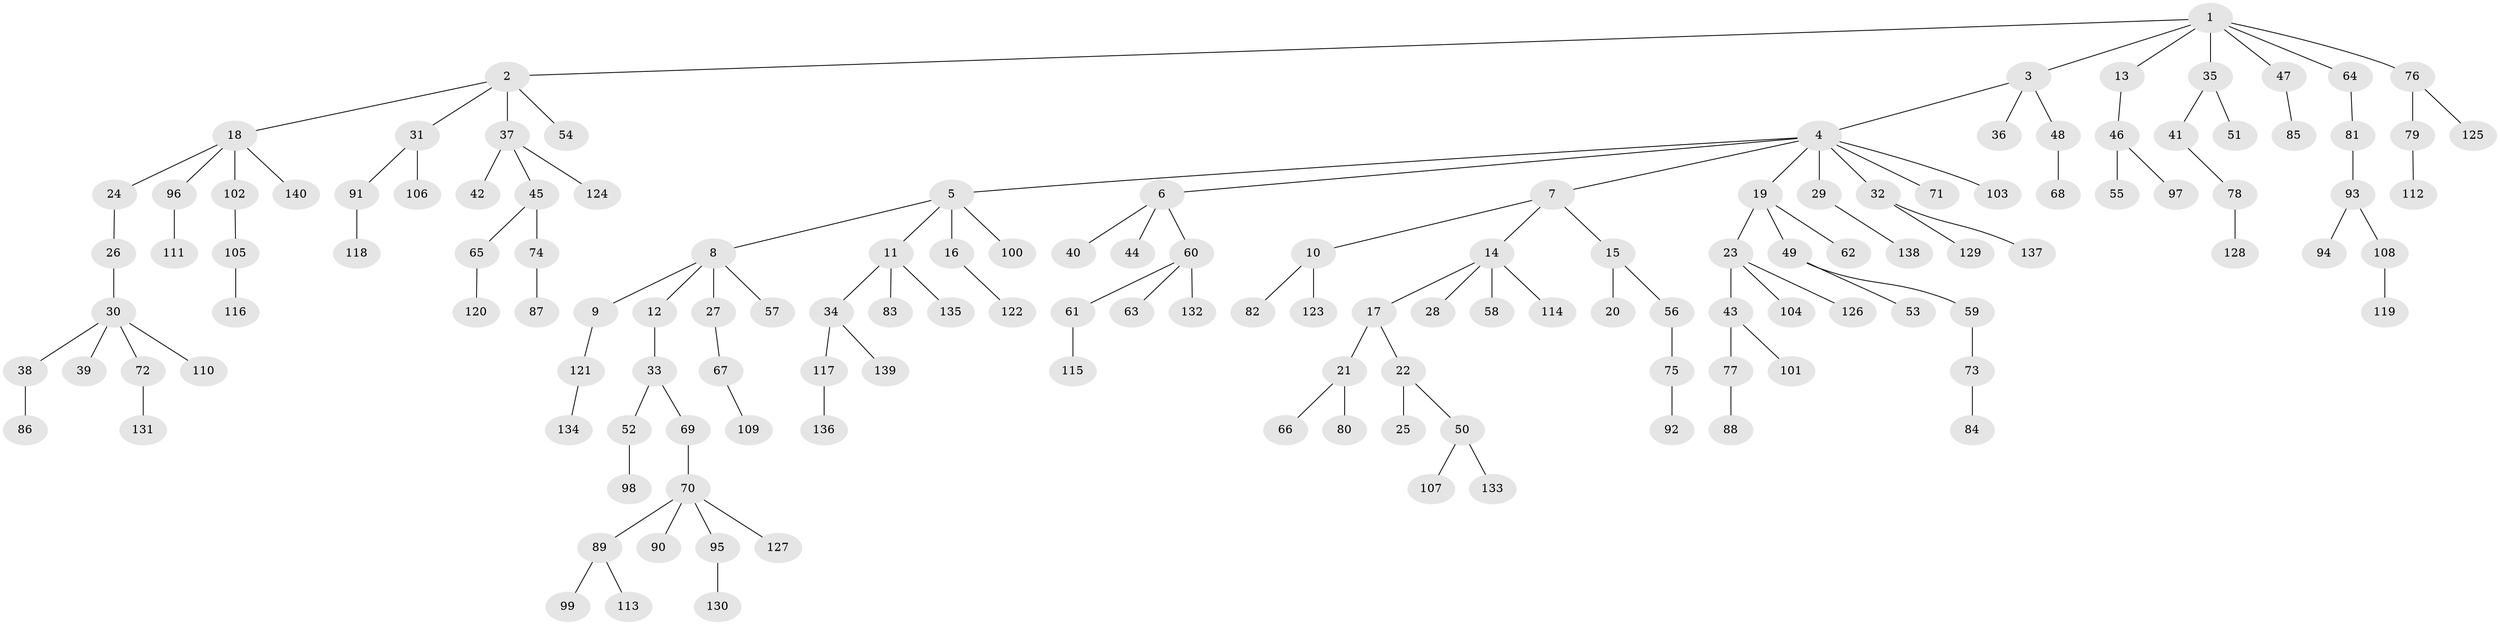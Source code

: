 // coarse degree distribution, {4: 0.09411764705882353, 2: 0.3058823529411765, 3: 0.11764705882352941, 7: 0.011764705882352941, 1: 0.4588235294117647, 8: 0.011764705882352941}
// Generated by graph-tools (version 1.1) at 2025/37/03/04/25 23:37:26]
// undirected, 140 vertices, 139 edges
graph export_dot {
  node [color=gray90,style=filled];
  1;
  2;
  3;
  4;
  5;
  6;
  7;
  8;
  9;
  10;
  11;
  12;
  13;
  14;
  15;
  16;
  17;
  18;
  19;
  20;
  21;
  22;
  23;
  24;
  25;
  26;
  27;
  28;
  29;
  30;
  31;
  32;
  33;
  34;
  35;
  36;
  37;
  38;
  39;
  40;
  41;
  42;
  43;
  44;
  45;
  46;
  47;
  48;
  49;
  50;
  51;
  52;
  53;
  54;
  55;
  56;
  57;
  58;
  59;
  60;
  61;
  62;
  63;
  64;
  65;
  66;
  67;
  68;
  69;
  70;
  71;
  72;
  73;
  74;
  75;
  76;
  77;
  78;
  79;
  80;
  81;
  82;
  83;
  84;
  85;
  86;
  87;
  88;
  89;
  90;
  91;
  92;
  93;
  94;
  95;
  96;
  97;
  98;
  99;
  100;
  101;
  102;
  103;
  104;
  105;
  106;
  107;
  108;
  109;
  110;
  111;
  112;
  113;
  114;
  115;
  116;
  117;
  118;
  119;
  120;
  121;
  122;
  123;
  124;
  125;
  126;
  127;
  128;
  129;
  130;
  131;
  132;
  133;
  134;
  135;
  136;
  137;
  138;
  139;
  140;
  1 -- 2;
  1 -- 3;
  1 -- 13;
  1 -- 35;
  1 -- 47;
  1 -- 64;
  1 -- 76;
  2 -- 18;
  2 -- 31;
  2 -- 37;
  2 -- 54;
  3 -- 4;
  3 -- 36;
  3 -- 48;
  4 -- 5;
  4 -- 6;
  4 -- 7;
  4 -- 19;
  4 -- 29;
  4 -- 32;
  4 -- 71;
  4 -- 103;
  5 -- 8;
  5 -- 11;
  5 -- 16;
  5 -- 100;
  6 -- 40;
  6 -- 44;
  6 -- 60;
  7 -- 10;
  7 -- 14;
  7 -- 15;
  8 -- 9;
  8 -- 12;
  8 -- 27;
  8 -- 57;
  9 -- 121;
  10 -- 82;
  10 -- 123;
  11 -- 34;
  11 -- 83;
  11 -- 135;
  12 -- 33;
  13 -- 46;
  14 -- 17;
  14 -- 28;
  14 -- 58;
  14 -- 114;
  15 -- 20;
  15 -- 56;
  16 -- 122;
  17 -- 21;
  17 -- 22;
  18 -- 24;
  18 -- 96;
  18 -- 102;
  18 -- 140;
  19 -- 23;
  19 -- 49;
  19 -- 62;
  21 -- 66;
  21 -- 80;
  22 -- 25;
  22 -- 50;
  23 -- 43;
  23 -- 104;
  23 -- 126;
  24 -- 26;
  26 -- 30;
  27 -- 67;
  29 -- 138;
  30 -- 38;
  30 -- 39;
  30 -- 72;
  30 -- 110;
  31 -- 91;
  31 -- 106;
  32 -- 129;
  32 -- 137;
  33 -- 52;
  33 -- 69;
  34 -- 117;
  34 -- 139;
  35 -- 41;
  35 -- 51;
  37 -- 42;
  37 -- 45;
  37 -- 124;
  38 -- 86;
  41 -- 78;
  43 -- 77;
  43 -- 101;
  45 -- 65;
  45 -- 74;
  46 -- 55;
  46 -- 97;
  47 -- 85;
  48 -- 68;
  49 -- 53;
  49 -- 59;
  50 -- 107;
  50 -- 133;
  52 -- 98;
  56 -- 75;
  59 -- 73;
  60 -- 61;
  60 -- 63;
  60 -- 132;
  61 -- 115;
  64 -- 81;
  65 -- 120;
  67 -- 109;
  69 -- 70;
  70 -- 89;
  70 -- 90;
  70 -- 95;
  70 -- 127;
  72 -- 131;
  73 -- 84;
  74 -- 87;
  75 -- 92;
  76 -- 79;
  76 -- 125;
  77 -- 88;
  78 -- 128;
  79 -- 112;
  81 -- 93;
  89 -- 99;
  89 -- 113;
  91 -- 118;
  93 -- 94;
  93 -- 108;
  95 -- 130;
  96 -- 111;
  102 -- 105;
  105 -- 116;
  108 -- 119;
  117 -- 136;
  121 -- 134;
}
